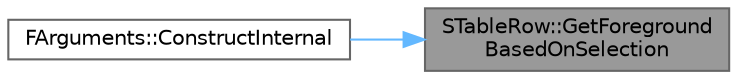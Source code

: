 digraph "STableRow::GetForegroundBasedOnSelection"
{
 // INTERACTIVE_SVG=YES
 // LATEX_PDF_SIZE
  bgcolor="transparent";
  edge [fontname=Helvetica,fontsize=10,labelfontname=Helvetica,labelfontsize=10];
  node [fontname=Helvetica,fontsize=10,shape=box,height=0.2,width=0.4];
  rankdir="RL";
  Node1 [id="Node000001",label="STableRow::GetForeground\lBasedOnSelection",height=0.2,width=0.4,color="gray40", fillcolor="grey60", style="filled", fontcolor="black",tooltip=" "];
  Node1 -> Node2 [id="edge1_Node000001_Node000002",dir="back",color="steelblue1",style="solid",tooltip=" "];
  Node2 [id="Node000002",label="FArguments::ConstructInternal",height=0.2,width=0.4,color="grey40", fillcolor="white", style="filled",URL="$d4/dd9/classSTableRow.html#a25bbe3b1164ce8d0fdc51ae930ae4013",tooltip=" "];
}
